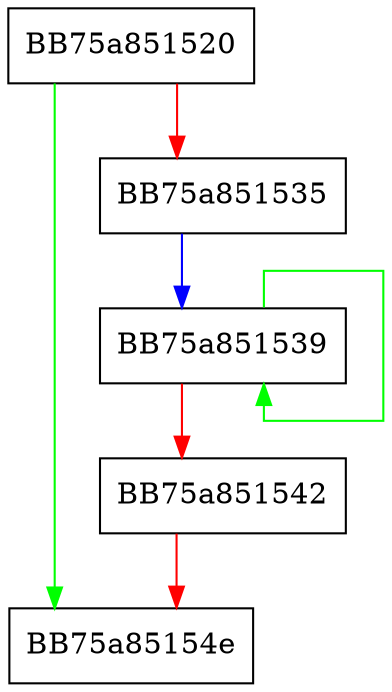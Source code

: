 digraph UpdateUniqueId {
  node [shape="box"];
  graph [splines=ortho];
  BB75a851520 -> BB75a85154e [color="green"];
  BB75a851520 -> BB75a851535 [color="red"];
  BB75a851535 -> BB75a851539 [color="blue"];
  BB75a851539 -> BB75a851539 [color="green"];
  BB75a851539 -> BB75a851542 [color="red"];
  BB75a851542 -> BB75a85154e [color="red"];
}